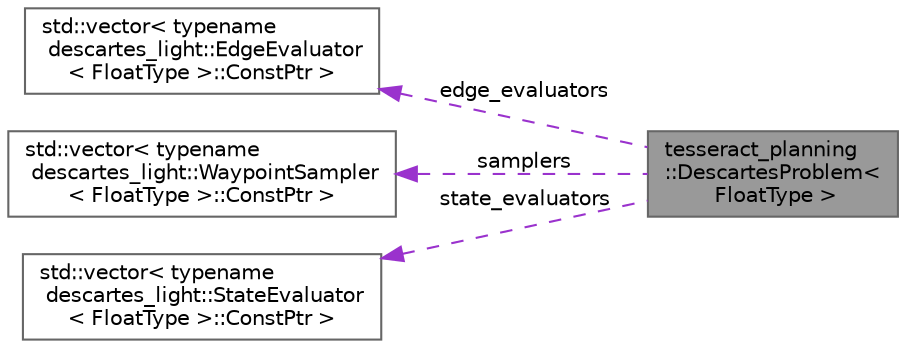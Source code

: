 digraph "tesseract_planning::DescartesProblem&lt; FloatType &gt;"
{
 // LATEX_PDF_SIZE
  bgcolor="transparent";
  edge [fontname=Helvetica,fontsize=10,labelfontname=Helvetica,labelfontsize=10];
  node [fontname=Helvetica,fontsize=10,shape=box,height=0.2,width=0.4];
  rankdir="LR";
  Node1 [label="tesseract_planning\l::DescartesProblem\<\l FloatType \>",height=0.2,width=0.4,color="gray40", fillcolor="grey60", style="filled", fontcolor="black",tooltip=" "];
  Node2 -> Node1 [dir="back",color="darkorchid3",style="dashed",label=" edge_evaluators" ];
  Node2 [label="std::vector\< typename\l descartes_light::EdgeEvaluator\l\< FloatType \>::ConstPtr \>",height=0.2,width=0.4,color="gray40", fillcolor="white", style="filled",tooltip=" "];
  Node3 -> Node1 [dir="back",color="darkorchid3",style="dashed",label=" samplers" ];
  Node3 [label="std::vector\< typename\l descartes_light::WaypointSampler\l\< FloatType \>::ConstPtr \>",height=0.2,width=0.4,color="gray40", fillcolor="white", style="filled",tooltip=" "];
  Node4 -> Node1 [dir="back",color="darkorchid3",style="dashed",label=" state_evaluators" ];
  Node4 [label="std::vector\< typename\l descartes_light::StateEvaluator\l\< FloatType \>::ConstPtr \>",height=0.2,width=0.4,color="gray40", fillcolor="white", style="filled",tooltip=" "];
}

